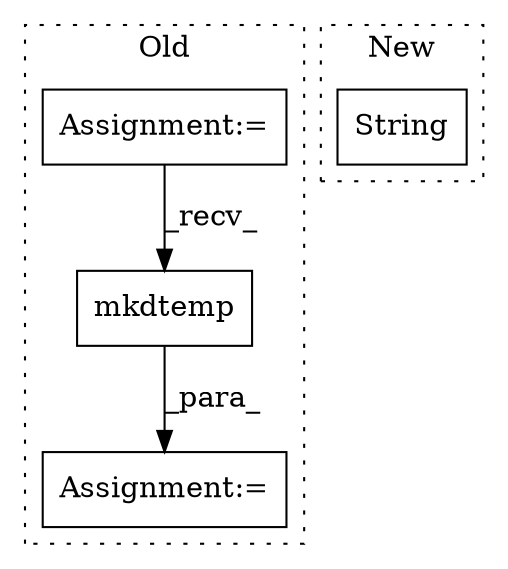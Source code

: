digraph G {
subgraph cluster0 {
1 [label="mkdtemp" a="32" s="3525" l="9" shape="box"];
3 [label="Assignment:=" a="7" s="3515" l="1" shape="box"];
4 [label="Assignment:=" a="7" s="3375" l="8" shape="box"];
label = "Old";
style="dotted";
}
subgraph cluster1 {
2 [label="String" a="32" s="3383,3396" l="7,1" shape="box"];
label = "New";
style="dotted";
}
1 -> 3 [label="_para_"];
4 -> 1 [label="_recv_"];
}